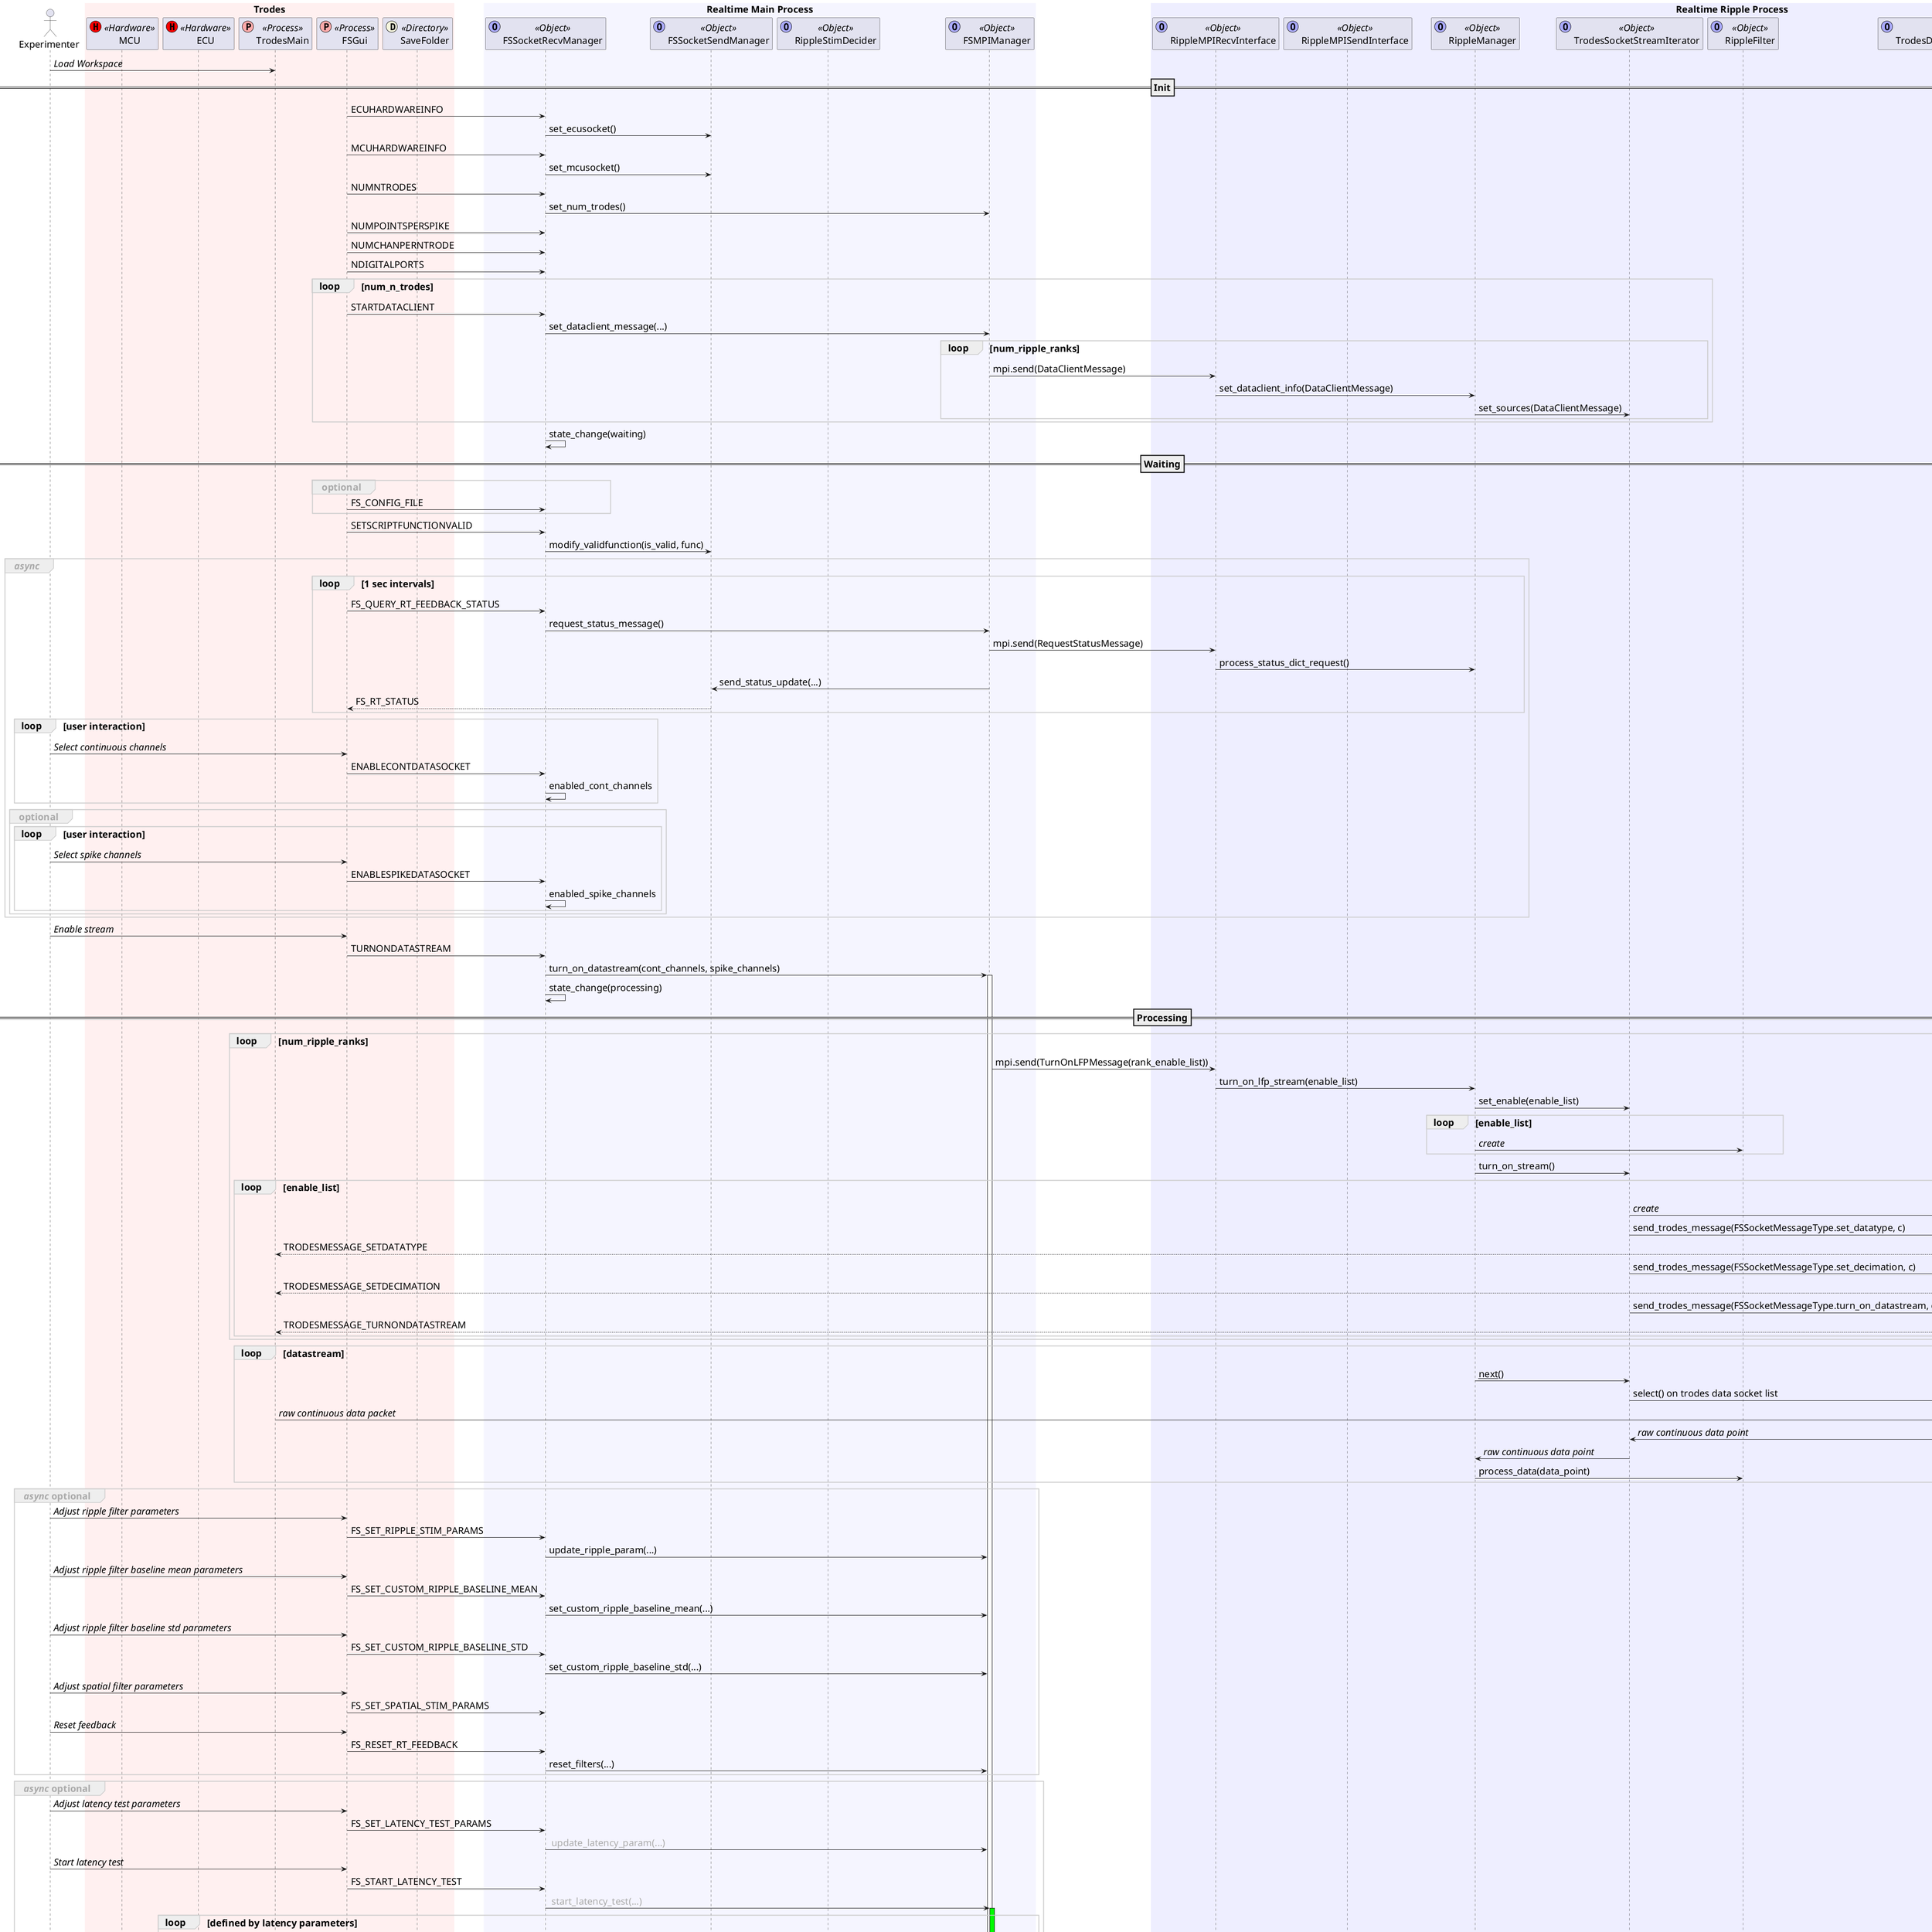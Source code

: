 @startuml

skinparam sequence {
BoxBorderColor #ffffff
GroupBorderColor #cccccc
ParticipantBackgroundColor<<Trodes>> #ffeeee
ParticipantBackgroundColor<<Realtime Main>> #eeeeff
}
skinparam shadowing false
skinparam defaultFontSize 20
actor "Experimenter" as User

box "Trodes" #fff0f0
participant MCU <<(H, #FF0000) Hardware>>
participant ECU <<(H, #FF0000) Hardware>>
participant TrodesMain <<(P, #ffaaaa) Process>>
participant FSGui <<(P, #ffaaaa) Process>>
participant SaveFolder <<(D, #f5f5dc) Directory>>
end box

box "Realtime Main Process" #f5f5ff
    participant FSSocketRecvManager <<(O, #aaaaff) Object>>
    participant FSSocketSendManager <<(O, #aaaaff) Object>>
    participant RippleStimDecider <<(O, #aaaaff) Object>>
    participant FSMPIManager <<(O, #aaaaff) Object>>
end box

box "Realtime Ripple Process" #eeeeff
    participant RippleMPIRecvInterface <<(O, #aaaaff) Object>>
    participant RippleMPISendInterface <<(O, #aaaaff) Object>>
    participant RippleManager <<(O, #aaaaff) Object>>
    participant TrodesSocketStreamIterator <<(O, #aaaaff) Object>>
    participant RippleFilter <<(O, #aaaaff) Object>>
    participant TrodesDataSocketHandler <<(O, #aaaaff) Object>>
    participant RemoteBinaryRecordsManager <<(O, #aaaaff) Object>>
    participant BinaryRecordsFileWriter <<(O, #aaaaff) Object>>
end box

User -> TrodesMain: //Load Workspace//
==Init==
FSGui -> FSSocketRecvManager: ECUHARDWAREINFO
FSSocketRecvManager -> FSSocketSendManager: set_ecusocket()
FSGui -> FSSocketRecvManager: MCUHARDWAREINFO
FSSocketRecvManager -> FSSocketSendManager: set_mcusocket()
FSGui -> FSSocketRecvManager: NUMNTRODES
FSSocketRecvManager -> FSMPIManager: set_num_trodes()
FSGui -> FSSocketRecvManager: NUMPOINTSPERSPIKE
FSGui -> FSSocketRecvManager: NUMCHANPERNTRODE
FSGui -> FSSocketRecvManager: NDIGITALPORTS

loop num_n_trodes
    FSGui -> FSSocketRecvManager: STARTDATACLIENT
    FSSocketRecvManager -> FSMPIManager: set_dataclient_message(...)

    loop num_ripple_ranks
        FSMPIManager -> RippleMPIRecvInterface: mpi.send(DataClientMessage)
        RippleMPIRecvInterface -> RippleManager: set_dataclient_info(DataClientMessage)
        RippleManager -> TrodesSocketStreamIterator: set_sources(DataClientMessage)
    end loop
end loop

FSSocketRecvManager -> FSSocketRecvManager: state_change(waiting)


==Waiting==

group <font color=#aaaaaa> optional
    FSGui -> FSSocketRecvManager: FS_CONFIG_FILE
end group

FSGui -> FSSocketRecvManager: SETSCRIPTFUNCTIONVALID
FSSocketRecvManager -> FSSocketSendManager: modify_validfunction(is_valid, func)

group <font color=#aaaaaa> //async//
    loop 1 sec intervals
        FSGui -> FSSocketRecvManager: FS_QUERY_RT_FEEDBACK_STATUS
        FSSocketRecvManager -> FSMPIManager: request_status_message()
        FSMPIManager -> RippleMPIRecvInterface: mpi.send(RequestStatusMessage)
        RippleMPIRecvInterface -> RippleManager: process_status_dict_request()

        FSMPIManager -> FSSocketSendManager: send_status_update(...)
        FSSocketSendManager --> FSGui: FS_RT_STATUS
    end loop

    loop user interaction
        User -> FSGui: //Select continuous channels//
        FSGui -> FSSocketRecvManager: ENABLECONTDATASOCKET
        FSSocketRecvManager -> FSSocketRecvManager: enabled_cont_channels
    end loop

    group <font color=#aaaaaa> optional
        loop user interaction
            User -> FSGui: //Select spike channels//
            FSGui -> FSSocketRecvManager: ENABLESPIKEDATASOCKET
            FSSocketRecvManager -> FSSocketRecvManager: enabled_spike_channels
        end loop
    end group
end group

User -> FSGui: //Enable stream//
FSGui -> FSSocketRecvManager: TURNONDATASTREAM
FSSocketRecvManager -> FSMPIManager: turn_on_datastream(cont_channels, spike_channels)
activate FSMPIManager
FSSocketRecvManager -> FSSocketRecvManager: state_change(processing)


==Processing==
loop num_ripple_ranks
    FSMPIManager -> RippleMPIRecvInterface: mpi.send(TurnOnLFPMessage(rank_enable_list))
    RippleMPIRecvInterface -> RippleManager: turn_on_lfp_stream(enable_list)
    RippleManager -> TrodesSocketStreamIterator: set_enable(enable_list)
    loop enable_list
        RippleManager -> RippleFilter: //create//
    end loop
    RippleManager -> TrodesSocketStreamIterator: turn_on_stream()
    loop enable_list
        TrodesSocketStreamIterator -> TrodesDataSocketHandler: //create//
        TrodesSocketStreamIterator -> TrodesDataSocketHandler: send_trodes_message(FSSocketMessageType.set_datatype, c)
        TrodesDataSocketHandler --> TrodesMain: TRODESMESSAGE_SETDATATYPE
        TrodesSocketStreamIterator -> TrodesDataSocketHandler: send_trodes_message(FSSocketMessageType.set_decimation, c)
        TrodesDataSocketHandler --> TrodesMain: TRODESMESSAGE_SETDECIMATION
        TrodesSocketStreamIterator -> TrodesDataSocketHandler: send_trodes_message(FSSocketMessageType.turn_on_datastream, c)
        TrodesDataSocketHandler --> TrodesMain: TRODESMESSAGE_TURNONDATASTREAM
    end loop
end loop

loop datastream
    RippleManager -> TrodesSocketStreamIterator: __next__()
    TrodesSocketStreamIterator -> TrodesDataSocketHandler: select() on trodes data socket list
    activate TrodesDataSocketHandler #FF0000
    TrodesMain -> TrodesDataSocketHandler: //raw continuous data packet//
    deactivate TrodesDataSocketHandler
    TrodesDataSocketHandler -> TrodesSocketStreamIterator: //raw continuous data point//
    TrodesSocketStreamIterator -> RippleManager: //raw continuous data point//
    RippleManager -> RippleFilter: process_data(data_point)
end loop

group <font color=#aaaaaa> //async// optional
    User -> FSGui: //Adjust ripple filter parameters//
    FSGui -> FSSocketRecvManager: FS_SET_RIPPLE_STIM_PARAMS
    FSSocketRecvManager -> FSMPIManager: update_ripple_param(...)
    User -> FSGui: //Adjust ripple filter baseline mean parameters//
    FSGui -> FSSocketRecvManager: FS_SET_CUSTOM_RIPPLE_BASELINE_MEAN
    FSSocketRecvManager -> FSMPIManager: set_custom_ripple_baseline_mean(...)
    User -> FSGui: //Adjust ripple filter baseline std parameters//
    FSGui -> FSSocketRecvManager: FS_SET_CUSTOM_RIPPLE_BASELINE_STD
    FSSocketRecvManager -> FSMPIManager: set_custom_ripple_baseline_std(...)
    User -> FSGui: //Adjust spatial filter parameters//
    FSGui -> FSSocketRecvManager: FS_SET_SPATIAL_STIM_PARAMS
    User -> FSGui: //Reset feedback//
    FSGui -> FSSocketRecvManager: FS_RESET_RT_FEEDBACK
    FSSocketRecvManager -> FSMPIManager: reset_filters(...)
end group

group <font color=#aaaaaa> //async// optional
    User -> FSGui: //Adjust latency test parameters//
    FSGui -> FSSocketRecvManager: FS_SET_LATENCY_TEST_PARAMS
    FSSocketRecvManager -> FSMPIManager: <color #aaaaaa> update_latency_param(...)
    User -> FSGui: //Start latency test//
    FSGui -> FSSocketRecvManager: FS_START_LATENCY_TEST
    FSSocketRecvManager -> FSMPIManager: <color #aaaaaa> start_latency_test(...)
    activate FSMPIManager #00ff00
    loop defined by latency parameters
        FSMPIManager -> FSSocketSendManager: <color #aaaaaa> send_latency_pulse(...)
        FSSocketSendManager --> ECU: <color #aaaaaa> ECU_SHORTCUT_MESSAGE(latency_pulse_id)
    end loop
    User -> FSGui: //Stop latency test//
    FSGui -> FSSocketRecvManager: FS_STOP_LATENCY_TEST
    deactivate FSMPIManager
end group

group <font color=#aaaaaa> optional
    User -> TrodesMain: //Create save file//
    FSGui -> FSSocketRecvManager: FS_CREATE_SAVE_FILE
    FSSocketRecvManager -> FSMPIManager: create_save_file(...)
    FSMPIManager -> RippleMPIRecvInterface: mpi.send(BinaryRecordCreateMessage)
    RippleMPIRecvInterface -> RippleManager: set_record_writer_from_message()
    RippleManager -> RemoteBinaryRecordsManager: create_writer_from_message(...)
    RemoteBinaryRecordsManager -> BinaryRecordsFileWriter: //init//
    BinaryRecordsFileWriter -> SaveFolder: //create file//
    activate FSMPIManager #ddddff
    User -> TrodesMain: //Start recording//
    FSGui -> FSSocketRecvManager: FS_START_RECORDING
    FSSocketRecvManager -> FSMPIManager: start_record()
    FSMPIManager -> RippleMPIRecvInterface: mpi.send(StartRecordMessage)
    RippleMPIRecvInterface -> RippleManager: start_record_writing()
    loop writing recording
        RippleFilter -> RippleManager: write_record(...)
        RippleManager -> BinaryRecordsFileWriter: write_rec(...)
        BinaryRecordsFileWriter -> SaveFolder: //write record//

    end loop
    activate FSMPIManager #9999ff
end group

User -> FSGui: //Start stimulation//
FSGui -> FSSocketRecvManager: FS_START_RT_FEEDBACK
FSSocketRecvManager -> FSMPIManager: enable_stimulation()
activate FSMPIManager #ff9999
FSSocketRecvManager -> FSSocketRecvManager: state_change(stimulating)


==Stimulating==

group <font color=#aaaaaa> optional
    loop every sample
    RippleManager -> RippleMPISendInterface: send_ripple_thresh_state()
    RippleMPISendInterface -> FSMPIManager:
    FSMPIManager -> RippleStimDecider: update_ripple_threshold_state(...)
    alt ripple_detected
        RippleStimDecider -> FSSocketSendManager: start_stimulation()
        activate RippleStimDecider
        FSSocketSendManager --> ECU: ECU_SHORTCUT_MESSAGE(stim_start_id)
        activate ECU
        FSSocketSendManager --> MCU: MCU_SETTLE_COMMAND
    else ripple_end
        RippleStimDecider -> FSSocketSendManager: stop_stimulation()
        deactivate RippleStimDecider
        FSSocketSendManager --> ECU: ECU_SHORTCUT_MESSAGE(stim_stop_id)
        deactivate ECU
    end alt
    end loop
end group

User -> FSGui: //Stop Stimulation//
FSGui -> FSSocketRecvManager: FS_STOP_RT_FEEDBACK
FSSocketRecvManager -> FSMPIManager: stop_stimulation()
deactivate FSMPIManager

FSSocketRecvManager -> FSSocketRecvManager: state_change(processing)


==Processing==

group <font color=#aaaaaa> optional
    User -> TrodesMain: //Stop recording//
    FSGui -> FSSocketRecvManager: FS_STOP_RECORDING
    FSSocketRecvManager -> FSMPIManager: create_save_file(...)
    deactivate FSMPIManager
    User -> TrodesMain: //Close file//
    FSGui -> FSSocketRecvManager: FS_FS_CLOSE_SAVE_FILE
    FSSocketRecvManager -> FSMPIManager: start_record()
    deactivate FSMPIManager
end group

User -> FSGui: //Turn off datastream//
FSGui -> FSSocketRecvManager: TURNOFFDATASTREAM
FSSocketRecvManager -> FSMPIManager: turn_off_datastream()
deactivate FSMPIManager
FSSocketRecvManager -> FSSocketRecvManager: state_change(waiting)


==Waiting==

User -> TrodesMain: //Quit program//
FSGui -> FSSocketRecvManager: QUIT
FSSocketRecvManager -> FSSocketRecvManager: state_change(terminate)


==Terminate==



@enduml

